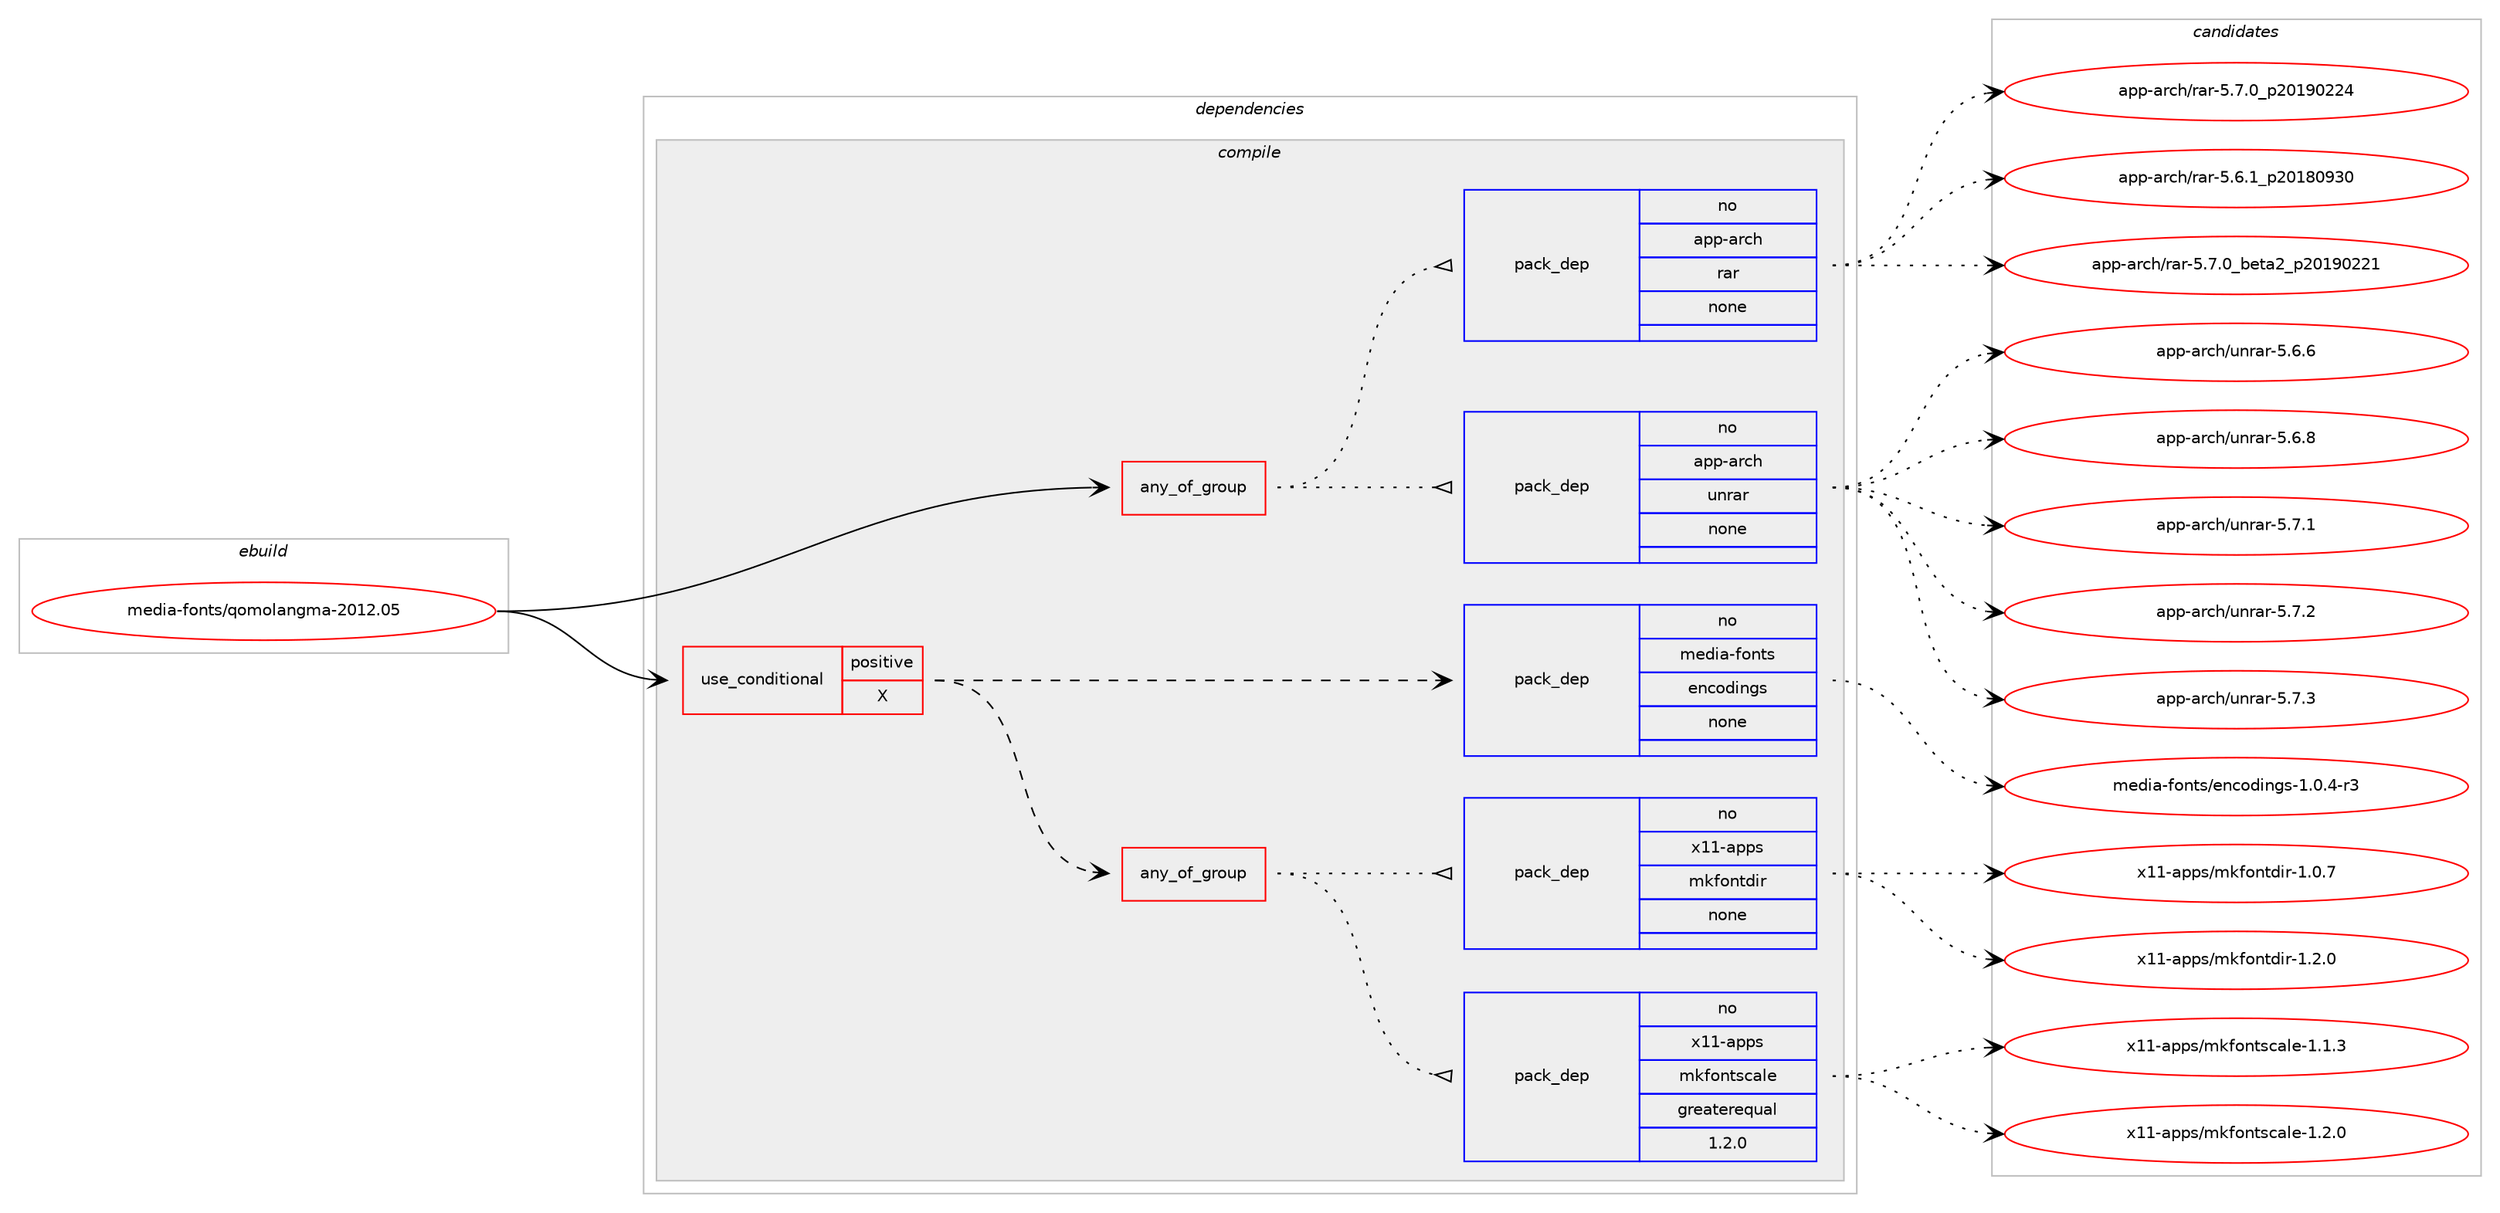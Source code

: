 digraph prolog {

# *************
# Graph options
# *************

newrank=true;
concentrate=true;
compound=true;
graph [rankdir=LR,fontname=Helvetica,fontsize=10,ranksep=1.5];#, ranksep=2.5, nodesep=0.2];
edge  [arrowhead=vee];
node  [fontname=Helvetica,fontsize=10];

# **********
# The ebuild
# **********

subgraph cluster_leftcol {
color=gray;
rank=same;
label=<<i>ebuild</i>>;
id [label="media-fonts/qomolangma-2012.05", color=red, width=4, href="../media-fonts/qomolangma-2012.05.svg"];
}

# ****************
# The dependencies
# ****************

subgraph cluster_midcol {
color=gray;
label=<<i>dependencies</i>>;
subgraph cluster_compile {
fillcolor="#eeeeee";
style=filled;
label=<<i>compile</i>>;
subgraph any24782 {
dependency1600808 [label=<<TABLE BORDER="0" CELLBORDER="1" CELLSPACING="0" CELLPADDING="4"><TR><TD CELLPADDING="10">any_of_group</TD></TR></TABLE>>, shape=none, color=red];subgraph pack1143513 {
dependency1600809 [label=<<TABLE BORDER="0" CELLBORDER="1" CELLSPACING="0" CELLPADDING="4" WIDTH="220"><TR><TD ROWSPAN="6" CELLPADDING="30">pack_dep</TD></TR><TR><TD WIDTH="110">no</TD></TR><TR><TD>app-arch</TD></TR><TR><TD>unrar</TD></TR><TR><TD>none</TD></TR><TR><TD></TD></TR></TABLE>>, shape=none, color=blue];
}
dependency1600808:e -> dependency1600809:w [weight=20,style="dotted",arrowhead="oinv"];
subgraph pack1143514 {
dependency1600810 [label=<<TABLE BORDER="0" CELLBORDER="1" CELLSPACING="0" CELLPADDING="4" WIDTH="220"><TR><TD ROWSPAN="6" CELLPADDING="30">pack_dep</TD></TR><TR><TD WIDTH="110">no</TD></TR><TR><TD>app-arch</TD></TR><TR><TD>rar</TD></TR><TR><TD>none</TD></TR><TR><TD></TD></TR></TABLE>>, shape=none, color=blue];
}
dependency1600808:e -> dependency1600810:w [weight=20,style="dotted",arrowhead="oinv"];
}
id:e -> dependency1600808:w [weight=20,style="solid",arrowhead="vee"];
subgraph cond431832 {
dependency1600811 [label=<<TABLE BORDER="0" CELLBORDER="1" CELLSPACING="0" CELLPADDING="4"><TR><TD ROWSPAN="3" CELLPADDING="10">use_conditional</TD></TR><TR><TD>positive</TD></TR><TR><TD>X</TD></TR></TABLE>>, shape=none, color=red];
subgraph any24783 {
dependency1600812 [label=<<TABLE BORDER="0" CELLBORDER="1" CELLSPACING="0" CELLPADDING="4"><TR><TD CELLPADDING="10">any_of_group</TD></TR></TABLE>>, shape=none, color=red];subgraph pack1143515 {
dependency1600813 [label=<<TABLE BORDER="0" CELLBORDER="1" CELLSPACING="0" CELLPADDING="4" WIDTH="220"><TR><TD ROWSPAN="6" CELLPADDING="30">pack_dep</TD></TR><TR><TD WIDTH="110">no</TD></TR><TR><TD>x11-apps</TD></TR><TR><TD>mkfontscale</TD></TR><TR><TD>greaterequal</TD></TR><TR><TD>1.2.0</TD></TR></TABLE>>, shape=none, color=blue];
}
dependency1600812:e -> dependency1600813:w [weight=20,style="dotted",arrowhead="oinv"];
subgraph pack1143516 {
dependency1600814 [label=<<TABLE BORDER="0" CELLBORDER="1" CELLSPACING="0" CELLPADDING="4" WIDTH="220"><TR><TD ROWSPAN="6" CELLPADDING="30">pack_dep</TD></TR><TR><TD WIDTH="110">no</TD></TR><TR><TD>x11-apps</TD></TR><TR><TD>mkfontdir</TD></TR><TR><TD>none</TD></TR><TR><TD></TD></TR></TABLE>>, shape=none, color=blue];
}
dependency1600812:e -> dependency1600814:w [weight=20,style="dotted",arrowhead="oinv"];
}
dependency1600811:e -> dependency1600812:w [weight=20,style="dashed",arrowhead="vee"];
subgraph pack1143517 {
dependency1600815 [label=<<TABLE BORDER="0" CELLBORDER="1" CELLSPACING="0" CELLPADDING="4" WIDTH="220"><TR><TD ROWSPAN="6" CELLPADDING="30">pack_dep</TD></TR><TR><TD WIDTH="110">no</TD></TR><TR><TD>media-fonts</TD></TR><TR><TD>encodings</TD></TR><TR><TD>none</TD></TR><TR><TD></TD></TR></TABLE>>, shape=none, color=blue];
}
dependency1600811:e -> dependency1600815:w [weight=20,style="dashed",arrowhead="vee"];
}
id:e -> dependency1600811:w [weight=20,style="solid",arrowhead="vee"];
}
subgraph cluster_compileandrun {
fillcolor="#eeeeee";
style=filled;
label=<<i>compile and run</i>>;
}
subgraph cluster_run {
fillcolor="#eeeeee";
style=filled;
label=<<i>run</i>>;
}
}

# **************
# The candidates
# **************

subgraph cluster_choices {
rank=same;
color=gray;
label=<<i>candidates</i>>;

subgraph choice1143513 {
color=black;
nodesep=1;
choice971121124597114991044711711011497114455346544654 [label="app-arch/unrar-5.6.6", color=red, width=4,href="../app-arch/unrar-5.6.6.svg"];
choice971121124597114991044711711011497114455346544656 [label="app-arch/unrar-5.6.8", color=red, width=4,href="../app-arch/unrar-5.6.8.svg"];
choice971121124597114991044711711011497114455346554649 [label="app-arch/unrar-5.7.1", color=red, width=4,href="../app-arch/unrar-5.7.1.svg"];
choice971121124597114991044711711011497114455346554650 [label="app-arch/unrar-5.7.2", color=red, width=4,href="../app-arch/unrar-5.7.2.svg"];
choice971121124597114991044711711011497114455346554651 [label="app-arch/unrar-5.7.3", color=red, width=4,href="../app-arch/unrar-5.7.3.svg"];
dependency1600809:e -> choice971121124597114991044711711011497114455346544654:w [style=dotted,weight="100"];
dependency1600809:e -> choice971121124597114991044711711011497114455346544656:w [style=dotted,weight="100"];
dependency1600809:e -> choice971121124597114991044711711011497114455346554649:w [style=dotted,weight="100"];
dependency1600809:e -> choice971121124597114991044711711011497114455346554650:w [style=dotted,weight="100"];
dependency1600809:e -> choice971121124597114991044711711011497114455346554651:w [style=dotted,weight="100"];
}
subgraph choice1143514 {
color=black;
nodesep=1;
choice971121124597114991044711497114455346544649951125048495648575148 [label="app-arch/rar-5.6.1_p20180930", color=red, width=4,href="../app-arch/rar-5.6.1_p20180930.svg"];
choice97112112459711499104471149711445534655464895981011169750951125048495748505049 [label="app-arch/rar-5.7.0_beta2_p20190221", color=red, width=4,href="../app-arch/rar-5.7.0_beta2_p20190221.svg"];
choice971121124597114991044711497114455346554648951125048495748505052 [label="app-arch/rar-5.7.0_p20190224", color=red, width=4,href="../app-arch/rar-5.7.0_p20190224.svg"];
dependency1600810:e -> choice971121124597114991044711497114455346544649951125048495648575148:w [style=dotted,weight="100"];
dependency1600810:e -> choice97112112459711499104471149711445534655464895981011169750951125048495748505049:w [style=dotted,weight="100"];
dependency1600810:e -> choice971121124597114991044711497114455346554648951125048495748505052:w [style=dotted,weight="100"];
}
subgraph choice1143515 {
color=black;
nodesep=1;
choice12049494597112112115471091071021111101161159997108101454946494651 [label="x11-apps/mkfontscale-1.1.3", color=red, width=4,href="../x11-apps/mkfontscale-1.1.3.svg"];
choice12049494597112112115471091071021111101161159997108101454946504648 [label="x11-apps/mkfontscale-1.2.0", color=red, width=4,href="../x11-apps/mkfontscale-1.2.0.svg"];
dependency1600813:e -> choice12049494597112112115471091071021111101161159997108101454946494651:w [style=dotted,weight="100"];
dependency1600813:e -> choice12049494597112112115471091071021111101161159997108101454946504648:w [style=dotted,weight="100"];
}
subgraph choice1143516 {
color=black;
nodesep=1;
choice1204949459711211211547109107102111110116100105114454946484655 [label="x11-apps/mkfontdir-1.0.7", color=red, width=4,href="../x11-apps/mkfontdir-1.0.7.svg"];
choice1204949459711211211547109107102111110116100105114454946504648 [label="x11-apps/mkfontdir-1.2.0", color=red, width=4,href="../x11-apps/mkfontdir-1.2.0.svg"];
dependency1600814:e -> choice1204949459711211211547109107102111110116100105114454946484655:w [style=dotted,weight="100"];
dependency1600814:e -> choice1204949459711211211547109107102111110116100105114454946504648:w [style=dotted,weight="100"];
}
subgraph choice1143517 {
color=black;
nodesep=1;
choice109101100105974510211111011611547101110991111001051101031154549464846524511451 [label="media-fonts/encodings-1.0.4-r3", color=red, width=4,href="../media-fonts/encodings-1.0.4-r3.svg"];
dependency1600815:e -> choice109101100105974510211111011611547101110991111001051101031154549464846524511451:w [style=dotted,weight="100"];
}
}

}
